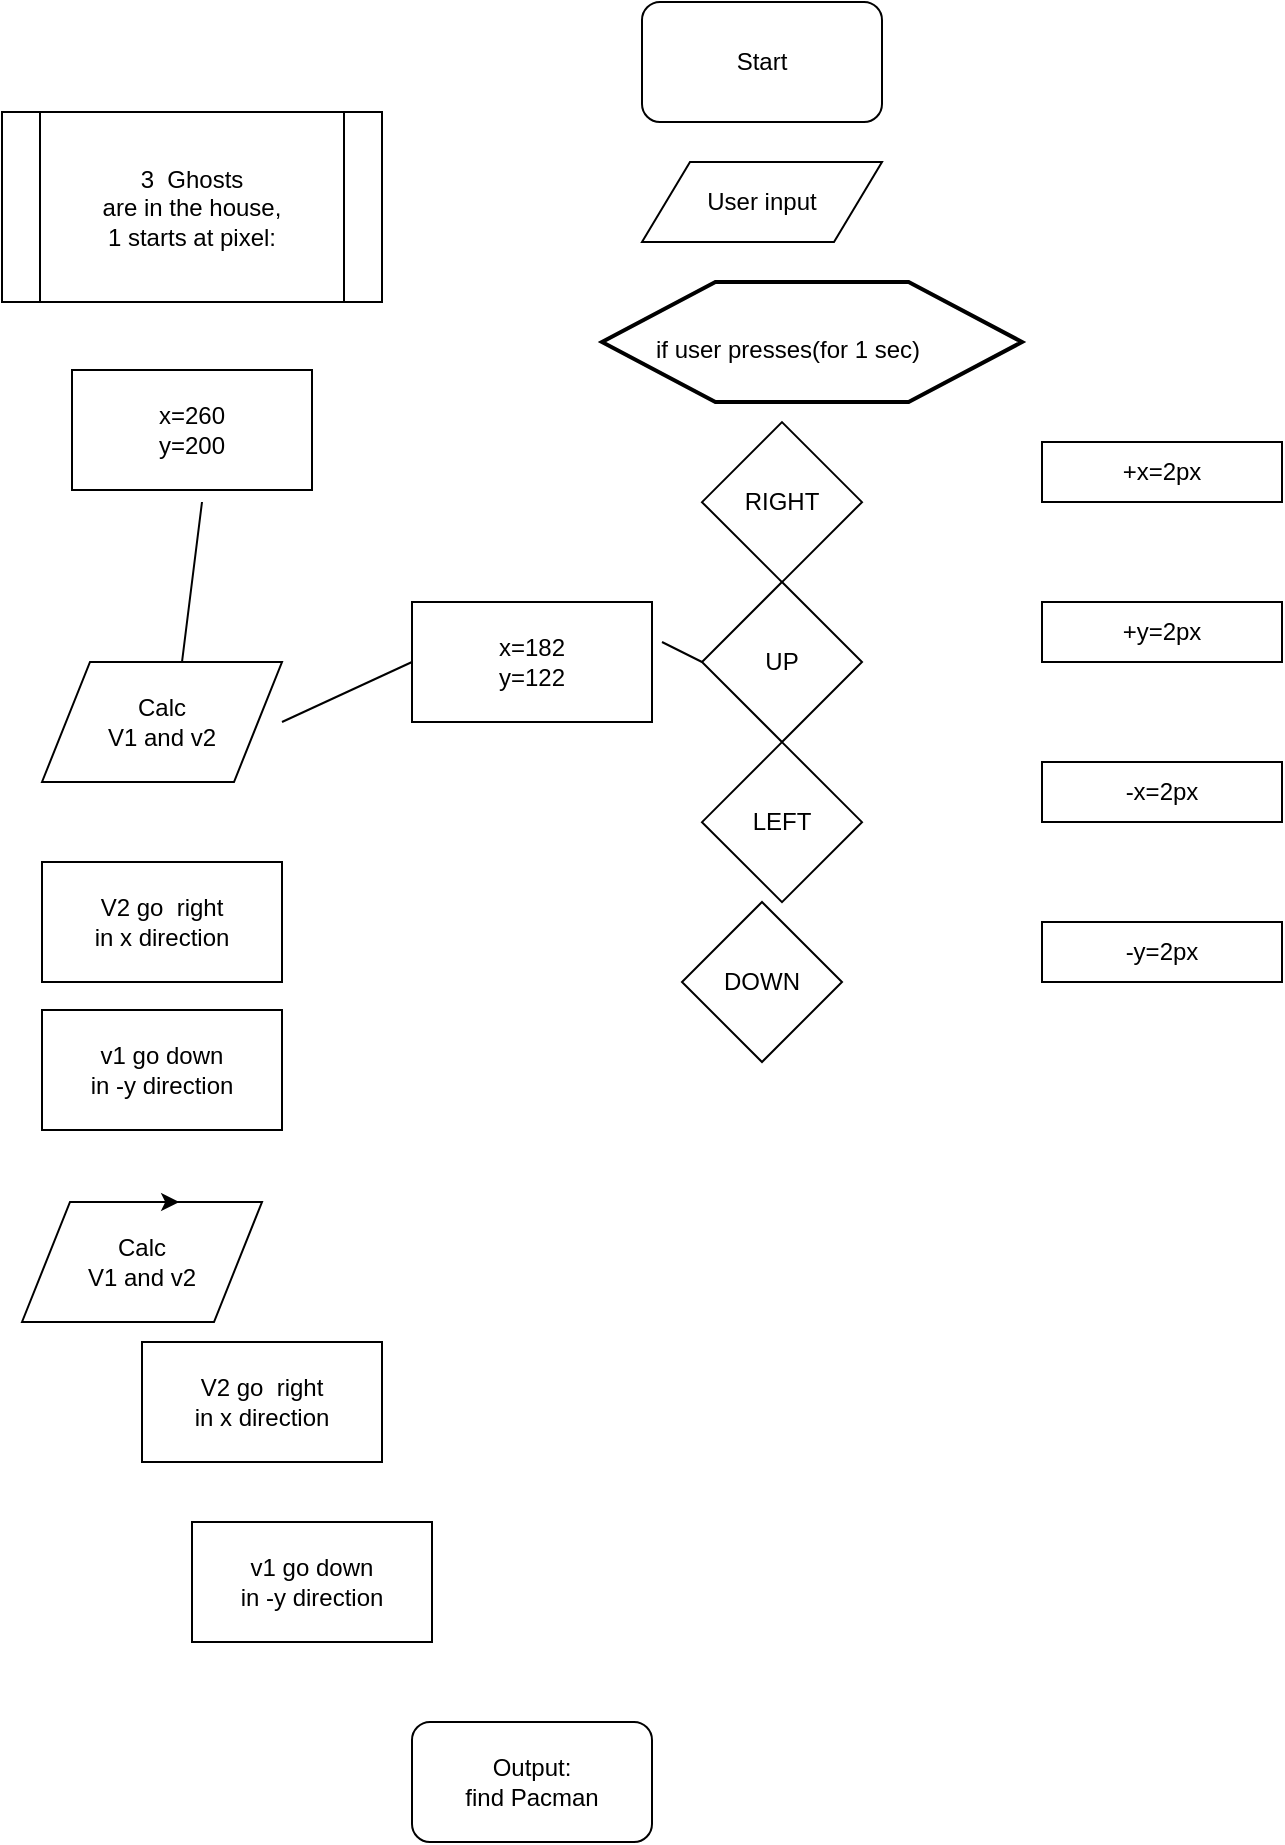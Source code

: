 <mxfile version="11.2.9" type="device" pages="1"><diagram id="gxTfFOdA91luRVGKfDqq" name="Page-1"><mxGraphModel dx="1220" dy="583" grid="1" gridSize="10" guides="1" tooltips="1" connect="1" arrows="1" fold="1" page="1" pageScale="1" pageWidth="827" pageHeight="1169" math="0" shadow="0"><root><mxCell id="0"/><mxCell id="1" parent="0"/><mxCell id="TOEKN7gviNzrjHJQ0cW4-1" value="Start" style="rounded=1;whiteSpace=wrap;html=1;" vertex="1" parent="1"><mxGeometry x="370" y="20" width="120" height="60" as="geometry"/></mxCell><mxCell id="TOEKN7gviNzrjHJQ0cW4-7" value="User input" style="shape=parallelogram;perimeter=parallelogramPerimeter;whiteSpace=wrap;html=1;" vertex="1" parent="1"><mxGeometry x="370" y="100" width="120" height="40" as="geometry"/></mxCell><object label="" id="TOEKN7gviNzrjHJQ0cW4-12"><mxCell style="verticalLabelPosition=bottom;verticalAlign=top;html=1;strokeWidth=2;shape=hexagon;perimeter=hexagonPerimeter2;arcSize=6;size=0.27;" vertex="1" parent="1"><mxGeometry x="350" y="160" width="210" height="60" as="geometry"/></mxCell></object><mxCell id="TOEKN7gviNzrjHJQ0cW4-18" value="+x=2px" style="rounded=0;whiteSpace=wrap;html=1;" vertex="1" parent="1"><mxGeometry x="570" y="240" width="120" height="30" as="geometry"/></mxCell><mxCell id="TOEKN7gviNzrjHJQ0cW4-20" value="+y=2px" style="rounded=0;whiteSpace=wrap;html=1;" vertex="1" parent="1"><mxGeometry x="570" y="320" width="120" height="30" as="geometry"/></mxCell><mxCell id="TOEKN7gviNzrjHJQ0cW4-22" value="-x=2px" style="rounded=0;whiteSpace=wrap;html=1;" vertex="1" parent="1"><mxGeometry x="570" y="400" width="120" height="30" as="geometry"/></mxCell><mxCell id="TOEKN7gviNzrjHJQ0cW4-24" value="-y=2px" style="rounded=0;whiteSpace=wrap;html=1;" vertex="1" parent="1"><mxGeometry x="570" y="480" width="120" height="30" as="geometry"/></mxCell><mxCell id="TOEKN7gviNzrjHJQ0cW4-17" value="&lt;div&gt;if user presses(for 1 sec)&lt;br&gt;&lt;/div&gt;" style="text;html=1;resizable=0;points=[];autosize=1;align=left;verticalAlign=top;spacingTop=-4;" vertex="1" parent="1"><mxGeometry x="375" y="184" width="170" height="20" as="geometry"/></mxCell><mxCell id="TOEKN7gviNzrjHJQ0cW4-30" value="RIGHT" style="rhombus;whiteSpace=wrap;html=1;" vertex="1" parent="1"><mxGeometry x="400" y="230.071" width="80" height="80" as="geometry"/></mxCell><mxCell id="TOEKN7gviNzrjHJQ0cW4-31" value="UP" style="rhombus;whiteSpace=wrap;html=1;" vertex="1" parent="1"><mxGeometry x="400" y="310" width="80" height="80" as="geometry"/></mxCell><mxCell id="TOEKN7gviNzrjHJQ0cW4-32" value="DOWN" style="rhombus;whiteSpace=wrap;html=1;" vertex="1" parent="1"><mxGeometry x="390" y="470" width="80" height="80" as="geometry"/></mxCell><mxCell id="TOEKN7gviNzrjHJQ0cW4-33" value="LEFT" style="rhombus;whiteSpace=wrap;html=1;" vertex="1" parent="1"><mxGeometry x="400" y="390.071" width="80" height="80" as="geometry"/></mxCell><mxCell id="TOEKN7gviNzrjHJQ0cW4-34" value="&lt;div&gt;3&amp;nbsp; Ghosts &lt;br&gt;&lt;/div&gt;&lt;div&gt;are in the house,&lt;/div&gt;&lt;div&gt;1 starts at pixel:&lt;br&gt;&lt;/div&gt;" style="shape=process;whiteSpace=wrap;html=1;backgroundOutline=1;" vertex="1" parent="1"><mxGeometry x="50" y="75" width="190" height="95" as="geometry"/></mxCell><mxCell id="TOEKN7gviNzrjHJQ0cW4-35" value="&lt;div&gt;x=260&lt;/div&gt;&lt;div&gt;y=200&lt;br&gt;&lt;/div&gt;" style="rounded=0;whiteSpace=wrap;html=1;" vertex="1" parent="1"><mxGeometry x="85" y="204" width="120" height="60" as="geometry"/></mxCell><mxCell id="TOEKN7gviNzrjHJQ0cW4-38" value="&lt;div&gt;x=182&lt;/div&gt;&lt;div&gt;y=122&lt;br&gt;&lt;/div&gt;" style="rounded=0;whiteSpace=wrap;html=1;" vertex="1" parent="1"><mxGeometry x="255" y="320" width="120" height="60" as="geometry"/></mxCell><mxCell id="TOEKN7gviNzrjHJQ0cW4-39" value="" style="endArrow=none;html=1;entryX=0;entryY=0.5;entryDx=0;entryDy=0;" edge="1" parent="1" target="TOEKN7gviNzrjHJQ0cW4-31"><mxGeometry width="50" height="50" relative="1" as="geometry"><mxPoint x="380" y="340" as="sourcePoint"/><mxPoint x="100" y="570" as="targetPoint"/></mxGeometry></mxCell><mxCell id="TOEKN7gviNzrjHJQ0cW4-40" value="" style="endArrow=none;html=1;" edge="1" parent="1"><mxGeometry width="50" height="50" relative="1" as="geometry"><mxPoint x="140" y="350" as="sourcePoint"/><mxPoint x="150" y="270" as="targetPoint"/></mxGeometry></mxCell><mxCell id="TOEKN7gviNzrjHJQ0cW4-41" value="" style="endArrow=none;html=1;entryX=0;entryY=0.5;entryDx=0;entryDy=0;" edge="1" parent="1" target="TOEKN7gviNzrjHJQ0cW4-38"><mxGeometry width="50" height="50" relative="1" as="geometry"><mxPoint x="190" y="380" as="sourcePoint"/><mxPoint x="100" y="570" as="targetPoint"/></mxGeometry></mxCell><mxCell id="TOEKN7gviNzrjHJQ0cW4-42" value="&lt;div&gt;Calc&lt;/div&gt;&lt;div&gt;V1 and v2&lt;br&gt;&lt;/div&gt;" style="shape=parallelogram;perimeter=parallelogramPerimeter;whiteSpace=wrap;html=1;" vertex="1" parent="1"><mxGeometry x="70" y="350" width="120" height="60" as="geometry"/></mxCell><mxCell id="TOEKN7gviNzrjHJQ0cW4-43" value="&lt;div&gt;V2 go&amp;nbsp; right&lt;/div&gt;&lt;div&gt;in x direction&lt;br&gt;&lt;/div&gt;" style="rounded=0;whiteSpace=wrap;html=1;" vertex="1" parent="1"><mxGeometry x="70" y="450" width="120" height="60" as="geometry"/></mxCell><mxCell id="TOEKN7gviNzrjHJQ0cW4-45" value="&lt;div&gt;v1 go down&lt;/div&gt;&lt;div&gt;in -y direction&lt;br&gt;&lt;/div&gt;" style="rounded=0;whiteSpace=wrap;html=1;" vertex="1" parent="1"><mxGeometry x="70" y="524" width="120" height="60" as="geometry"/></mxCell><mxCell id="TOEKN7gviNzrjHJQ0cW4-46" value="&lt;div&gt;Calc&lt;/div&gt;&lt;div&gt;V1 and v2&lt;br&gt;&lt;/div&gt;" style="shape=parallelogram;perimeter=parallelogramPerimeter;whiteSpace=wrap;html=1;" vertex="1" parent="1"><mxGeometry x="60" y="620" width="120" height="60" as="geometry"/></mxCell><mxCell id="TOEKN7gviNzrjHJQ0cW4-47" style="edgeStyle=orthogonalEdgeStyle;rounded=0;orthogonalLoop=1;jettySize=auto;html=1;exitX=0.5;exitY=0;exitDx=0;exitDy=0;entryX=0.655;entryY=-0.002;entryDx=0;entryDy=0;entryPerimeter=0;" edge="1" parent="1" source="TOEKN7gviNzrjHJQ0cW4-46" target="TOEKN7gviNzrjHJQ0cW4-46"><mxGeometry relative="1" as="geometry"/></mxCell><mxCell id="TOEKN7gviNzrjHJQ0cW4-48" value="&lt;div&gt;V2 go&amp;nbsp; right&lt;/div&gt;&lt;div&gt;in x direction&lt;br&gt;&lt;/div&gt;" style="rounded=0;whiteSpace=wrap;html=1;" vertex="1" parent="1"><mxGeometry x="120" y="690" width="120" height="60" as="geometry"/></mxCell><mxCell id="TOEKN7gviNzrjHJQ0cW4-50" value="&lt;div&gt;v1 go down&lt;/div&gt;&lt;div&gt;in -y direction&lt;br&gt;&lt;/div&gt;" style="rounded=0;whiteSpace=wrap;html=1;" vertex="1" parent="1"><mxGeometry x="145" y="780" width="120" height="60" as="geometry"/></mxCell><mxCell id="TOEKN7gviNzrjHJQ0cW4-51" value="&lt;div&gt;Output:&lt;/div&gt;&lt;div&gt;find Pacman&lt;br&gt;&lt;/div&gt;" style="rounded=1;whiteSpace=wrap;html=1;" vertex="1" parent="1"><mxGeometry x="255" y="880" width="120" height="60" as="geometry"/></mxCell></root></mxGraphModel></diagram></mxfile>